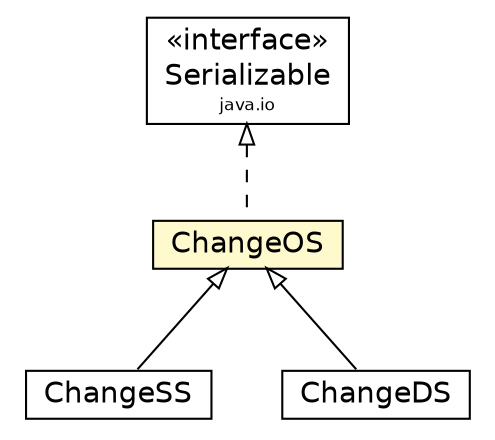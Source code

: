 #!/usr/local/bin/dot
#
# Class diagram 
# Generated by UMLGraph version R5_6_6-1-g9240c4 (http://www.umlgraph.org/)
#

digraph G {
	edge [fontname="Helvetica",fontsize=10,labelfontname="Helvetica",labelfontsize=10];
	node [fontname="Helvetica",fontsize=10,shape=plaintext];
	nodesep=0.25;
	ranksep=0.5;
	// moise.reorg.commands.ChangeSS
	c3111 [label=<<table title="moise.reorg.commands.ChangeSS" border="0" cellborder="1" cellspacing="0" cellpadding="2" port="p" href="./ChangeSS.html">
		<tr><td><table border="0" cellspacing="0" cellpadding="1">
<tr><td align="center" balign="center"> ChangeSS </td></tr>
		</table></td></tr>
		</table>>, URL="./ChangeSS.html", fontname="Helvetica", fontcolor="black", fontsize=14.0];
	// moise.reorg.commands.ChangeOS
	c3115 [label=<<table title="moise.reorg.commands.ChangeOS" border="0" cellborder="1" cellspacing="0" cellpadding="2" port="p" bgcolor="lemonChiffon" href="./ChangeOS.html">
		<tr><td><table border="0" cellspacing="0" cellpadding="1">
<tr><td align="center" balign="center"> ChangeOS </td></tr>
		</table></td></tr>
		</table>>, URL="./ChangeOS.html", fontname="Helvetica", fontcolor="black", fontsize=14.0];
	// moise.reorg.commands.ChangeDS
	c3117 [label=<<table title="moise.reorg.commands.ChangeDS" border="0" cellborder="1" cellspacing="0" cellpadding="2" port="p" href="./ChangeDS.html">
		<tr><td><table border="0" cellspacing="0" cellpadding="1">
<tr><td align="center" balign="center"> ChangeDS </td></tr>
		</table></td></tr>
		</table>>, URL="./ChangeDS.html", fontname="Helvetica", fontcolor="black", fontsize=14.0];
	//moise.reorg.commands.ChangeSS extends moise.reorg.commands.ChangeOS
	c3115:p -> c3111:p [dir=back,arrowtail=empty];
	//moise.reorg.commands.ChangeOS implements java.io.Serializable
	c3175:p -> c3115:p [dir=back,arrowtail=empty,style=dashed];
	//moise.reorg.commands.ChangeDS extends moise.reorg.commands.ChangeOS
	c3115:p -> c3117:p [dir=back,arrowtail=empty];
	// java.io.Serializable
	c3175 [label=<<table title="java.io.Serializable" border="0" cellborder="1" cellspacing="0" cellpadding="2" port="p" href="http://java.sun.com/j2se/1.4.2/docs/api/java/io/Serializable.html">
		<tr><td><table border="0" cellspacing="0" cellpadding="1">
<tr><td align="center" balign="center"> &#171;interface&#187; </td></tr>
<tr><td align="center" balign="center"> Serializable </td></tr>
<tr><td align="center" balign="center"><font point-size="8.0"> java.io </font></td></tr>
		</table></td></tr>
		</table>>, URL="http://java.sun.com/j2se/1.4.2/docs/api/java/io/Serializable.html", fontname="Helvetica", fontcolor="black", fontsize=14.0];
}

